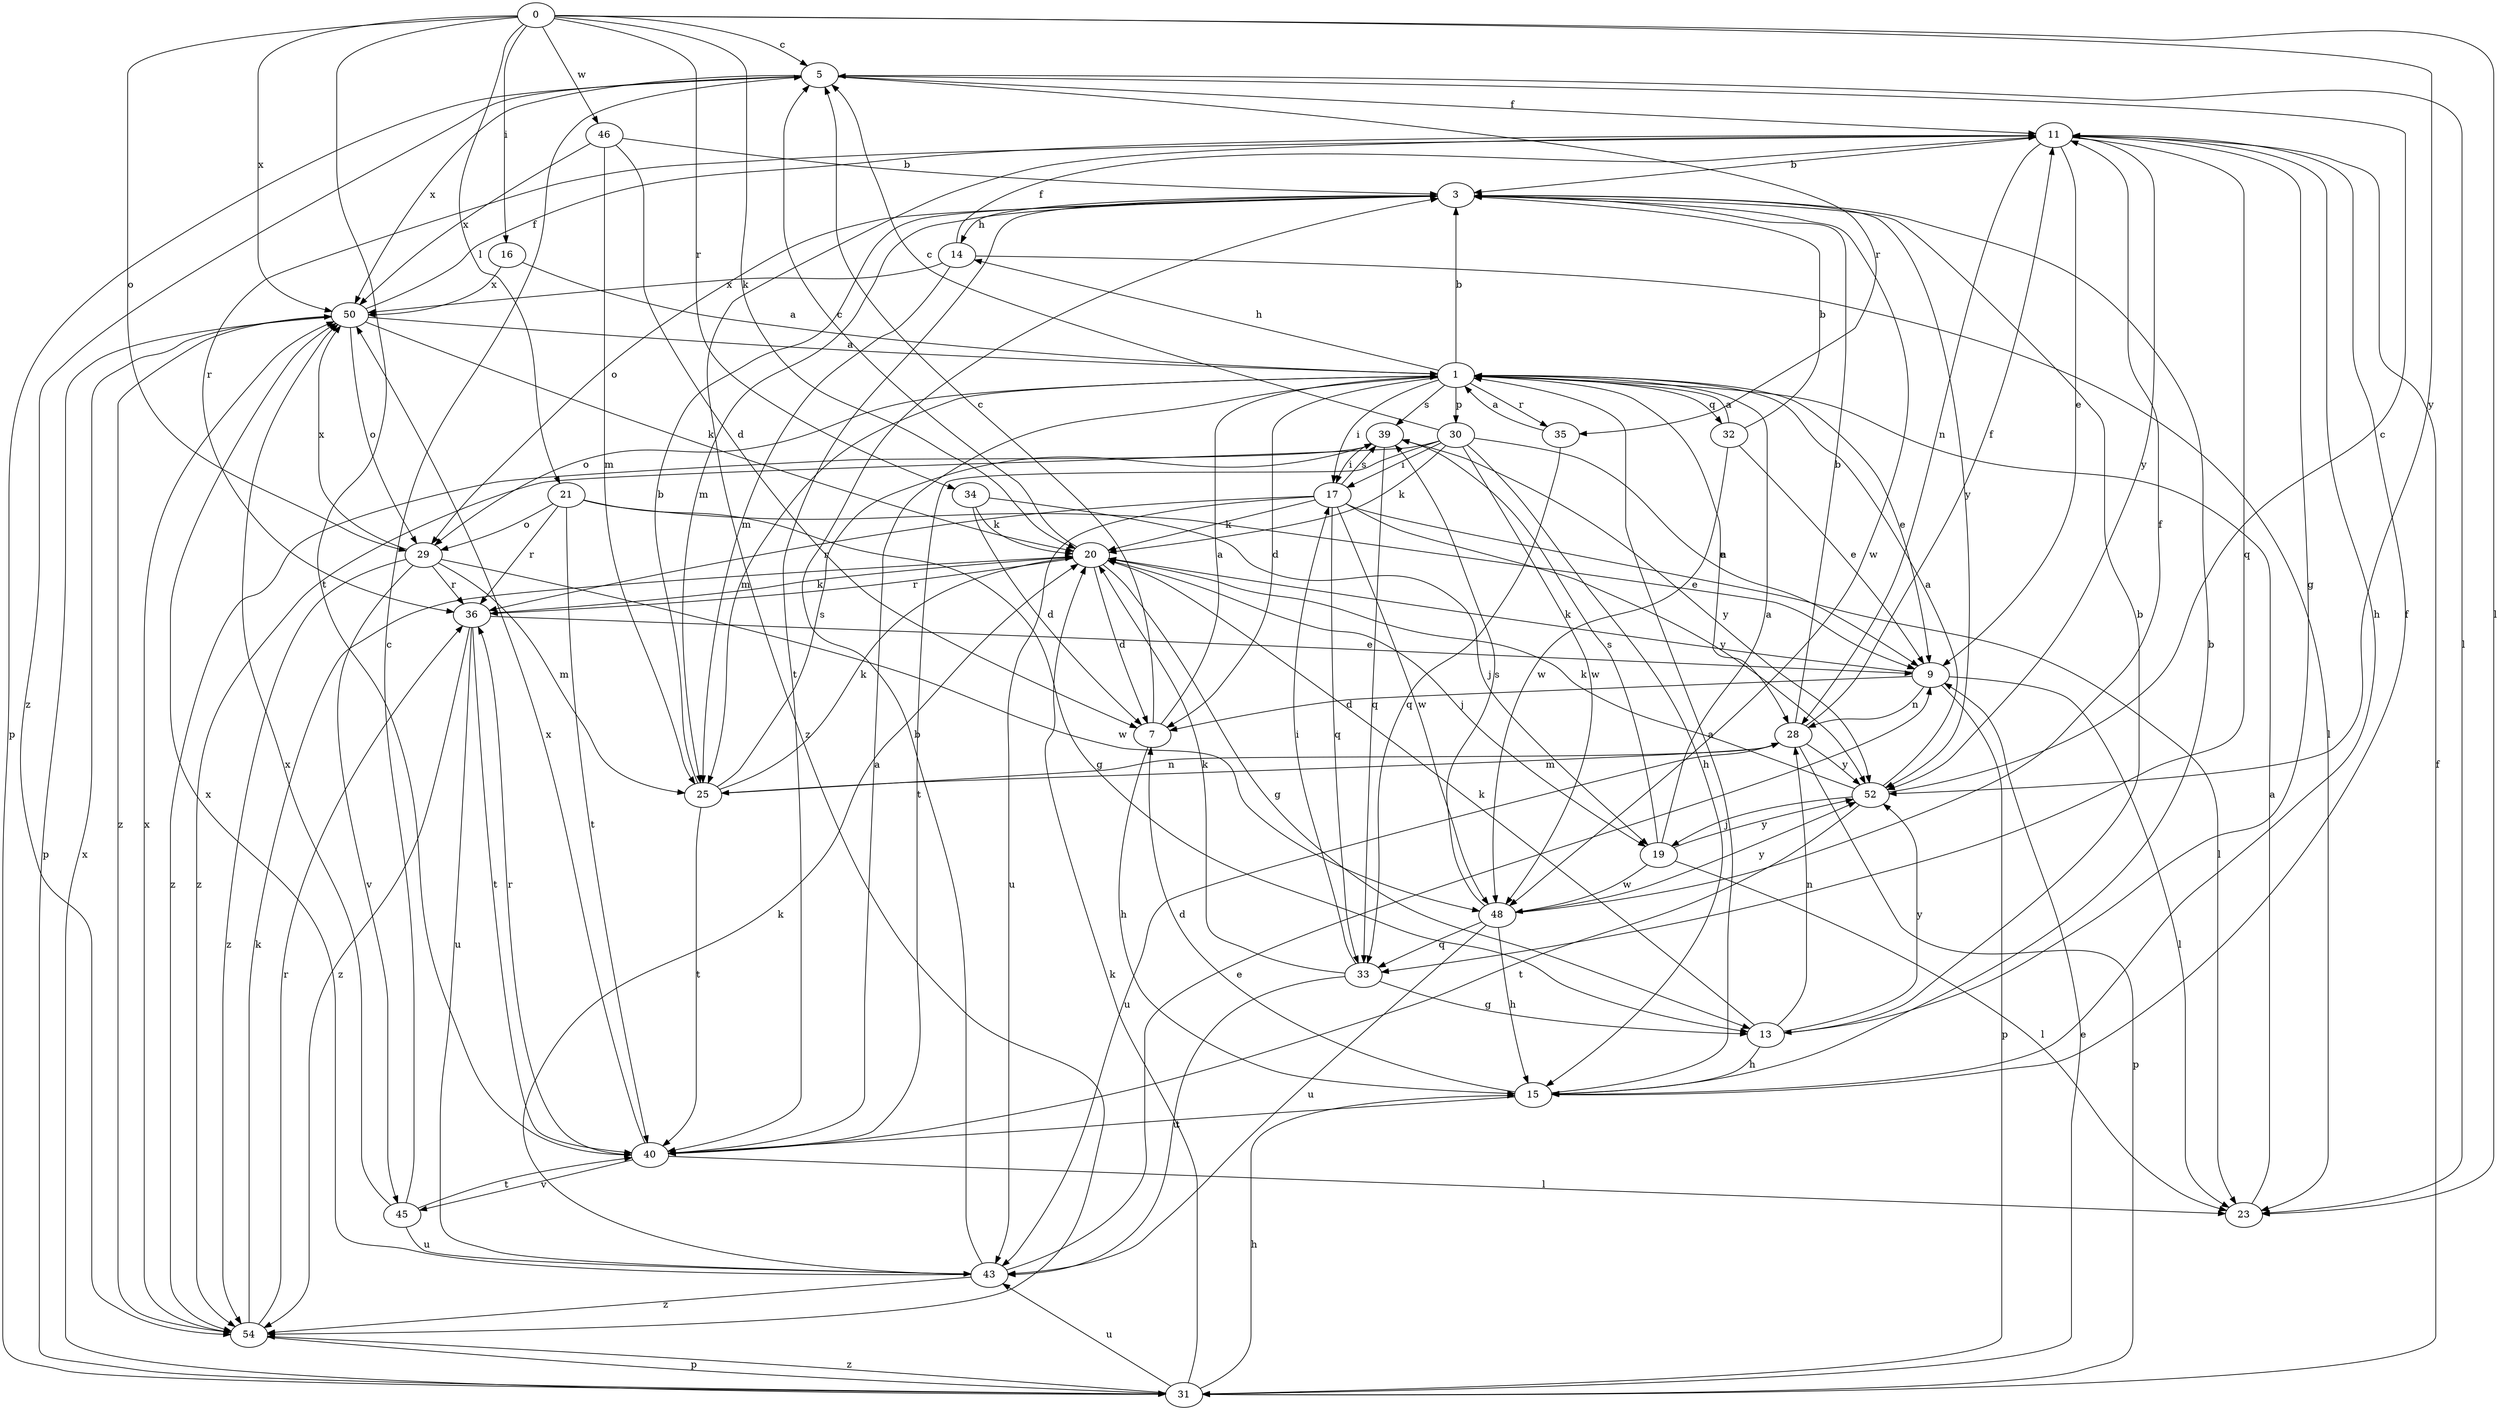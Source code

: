 strict digraph  {
0;
1;
3;
5;
7;
9;
11;
13;
14;
15;
16;
17;
19;
20;
21;
23;
25;
28;
29;
30;
31;
32;
33;
34;
35;
36;
39;
40;
43;
45;
46;
48;
50;
52;
54;
0 -> 5  [label=c];
0 -> 16  [label=i];
0 -> 20  [label=k];
0 -> 21  [label=l];
0 -> 23  [label=l];
0 -> 29  [label=o];
0 -> 34  [label=r];
0 -> 40  [label=t];
0 -> 46  [label=w];
0 -> 50  [label=x];
0 -> 52  [label=y];
1 -> 3  [label=b];
1 -> 7  [label=d];
1 -> 9  [label=e];
1 -> 14  [label=h];
1 -> 17  [label=i];
1 -> 25  [label=m];
1 -> 28  [label=n];
1 -> 29  [label=o];
1 -> 30  [label=p];
1 -> 32  [label=q];
1 -> 35  [label=r];
1 -> 39  [label=s];
3 -> 14  [label=h];
3 -> 25  [label=m];
3 -> 29  [label=o];
3 -> 40  [label=t];
3 -> 48  [label=w];
3 -> 52  [label=y];
5 -> 11  [label=f];
5 -> 23  [label=l];
5 -> 31  [label=p];
5 -> 35  [label=r];
5 -> 50  [label=x];
5 -> 54  [label=z];
7 -> 1  [label=a];
7 -> 5  [label=c];
7 -> 15  [label=h];
9 -> 7  [label=d];
9 -> 20  [label=k];
9 -> 23  [label=l];
9 -> 28  [label=n];
9 -> 31  [label=p];
11 -> 3  [label=b];
11 -> 9  [label=e];
11 -> 13  [label=g];
11 -> 15  [label=h];
11 -> 28  [label=n];
11 -> 33  [label=q];
11 -> 36  [label=r];
11 -> 52  [label=y];
11 -> 54  [label=z];
13 -> 3  [label=b];
13 -> 15  [label=h];
13 -> 20  [label=k];
13 -> 28  [label=n];
13 -> 52  [label=y];
14 -> 11  [label=f];
14 -> 23  [label=l];
14 -> 25  [label=m];
14 -> 50  [label=x];
15 -> 1  [label=a];
15 -> 3  [label=b];
15 -> 7  [label=d];
15 -> 11  [label=f];
15 -> 40  [label=t];
16 -> 1  [label=a];
16 -> 50  [label=x];
17 -> 20  [label=k];
17 -> 23  [label=l];
17 -> 33  [label=q];
17 -> 36  [label=r];
17 -> 39  [label=s];
17 -> 43  [label=u];
17 -> 48  [label=w];
17 -> 52  [label=y];
19 -> 1  [label=a];
19 -> 23  [label=l];
19 -> 39  [label=s];
19 -> 48  [label=w];
19 -> 52  [label=y];
20 -> 5  [label=c];
20 -> 7  [label=d];
20 -> 13  [label=g];
20 -> 19  [label=j];
20 -> 36  [label=r];
21 -> 9  [label=e];
21 -> 13  [label=g];
21 -> 29  [label=o];
21 -> 36  [label=r];
21 -> 40  [label=t];
23 -> 1  [label=a];
25 -> 3  [label=b];
25 -> 20  [label=k];
25 -> 28  [label=n];
25 -> 39  [label=s];
25 -> 40  [label=t];
28 -> 3  [label=b];
28 -> 11  [label=f];
28 -> 25  [label=m];
28 -> 31  [label=p];
28 -> 43  [label=u];
28 -> 52  [label=y];
29 -> 25  [label=m];
29 -> 36  [label=r];
29 -> 45  [label=v];
29 -> 48  [label=w];
29 -> 50  [label=x];
29 -> 54  [label=z];
30 -> 5  [label=c];
30 -> 9  [label=e];
30 -> 15  [label=h];
30 -> 17  [label=i];
30 -> 20  [label=k];
30 -> 40  [label=t];
30 -> 48  [label=w];
30 -> 54  [label=z];
31 -> 9  [label=e];
31 -> 11  [label=f];
31 -> 15  [label=h];
31 -> 20  [label=k];
31 -> 43  [label=u];
31 -> 50  [label=x];
31 -> 54  [label=z];
32 -> 1  [label=a];
32 -> 3  [label=b];
32 -> 9  [label=e];
32 -> 48  [label=w];
33 -> 13  [label=g];
33 -> 17  [label=i];
33 -> 20  [label=k];
33 -> 43  [label=u];
34 -> 7  [label=d];
34 -> 19  [label=j];
34 -> 20  [label=k];
35 -> 1  [label=a];
35 -> 33  [label=q];
36 -> 9  [label=e];
36 -> 20  [label=k];
36 -> 40  [label=t];
36 -> 43  [label=u];
36 -> 54  [label=z];
39 -> 17  [label=i];
39 -> 33  [label=q];
39 -> 52  [label=y];
39 -> 54  [label=z];
40 -> 1  [label=a];
40 -> 23  [label=l];
40 -> 36  [label=r];
40 -> 45  [label=v];
40 -> 50  [label=x];
43 -> 3  [label=b];
43 -> 9  [label=e];
43 -> 20  [label=k];
43 -> 50  [label=x];
43 -> 54  [label=z];
45 -> 5  [label=c];
45 -> 40  [label=t];
45 -> 43  [label=u];
45 -> 50  [label=x];
46 -> 3  [label=b];
46 -> 7  [label=d];
46 -> 25  [label=m];
46 -> 50  [label=x];
48 -> 11  [label=f];
48 -> 15  [label=h];
48 -> 33  [label=q];
48 -> 39  [label=s];
48 -> 43  [label=u];
48 -> 52  [label=y];
50 -> 1  [label=a];
50 -> 11  [label=f];
50 -> 20  [label=k];
50 -> 29  [label=o];
50 -> 31  [label=p];
50 -> 54  [label=z];
52 -> 1  [label=a];
52 -> 5  [label=c];
52 -> 19  [label=j];
52 -> 20  [label=k];
52 -> 40  [label=t];
54 -> 20  [label=k];
54 -> 31  [label=p];
54 -> 36  [label=r];
54 -> 50  [label=x];
}
